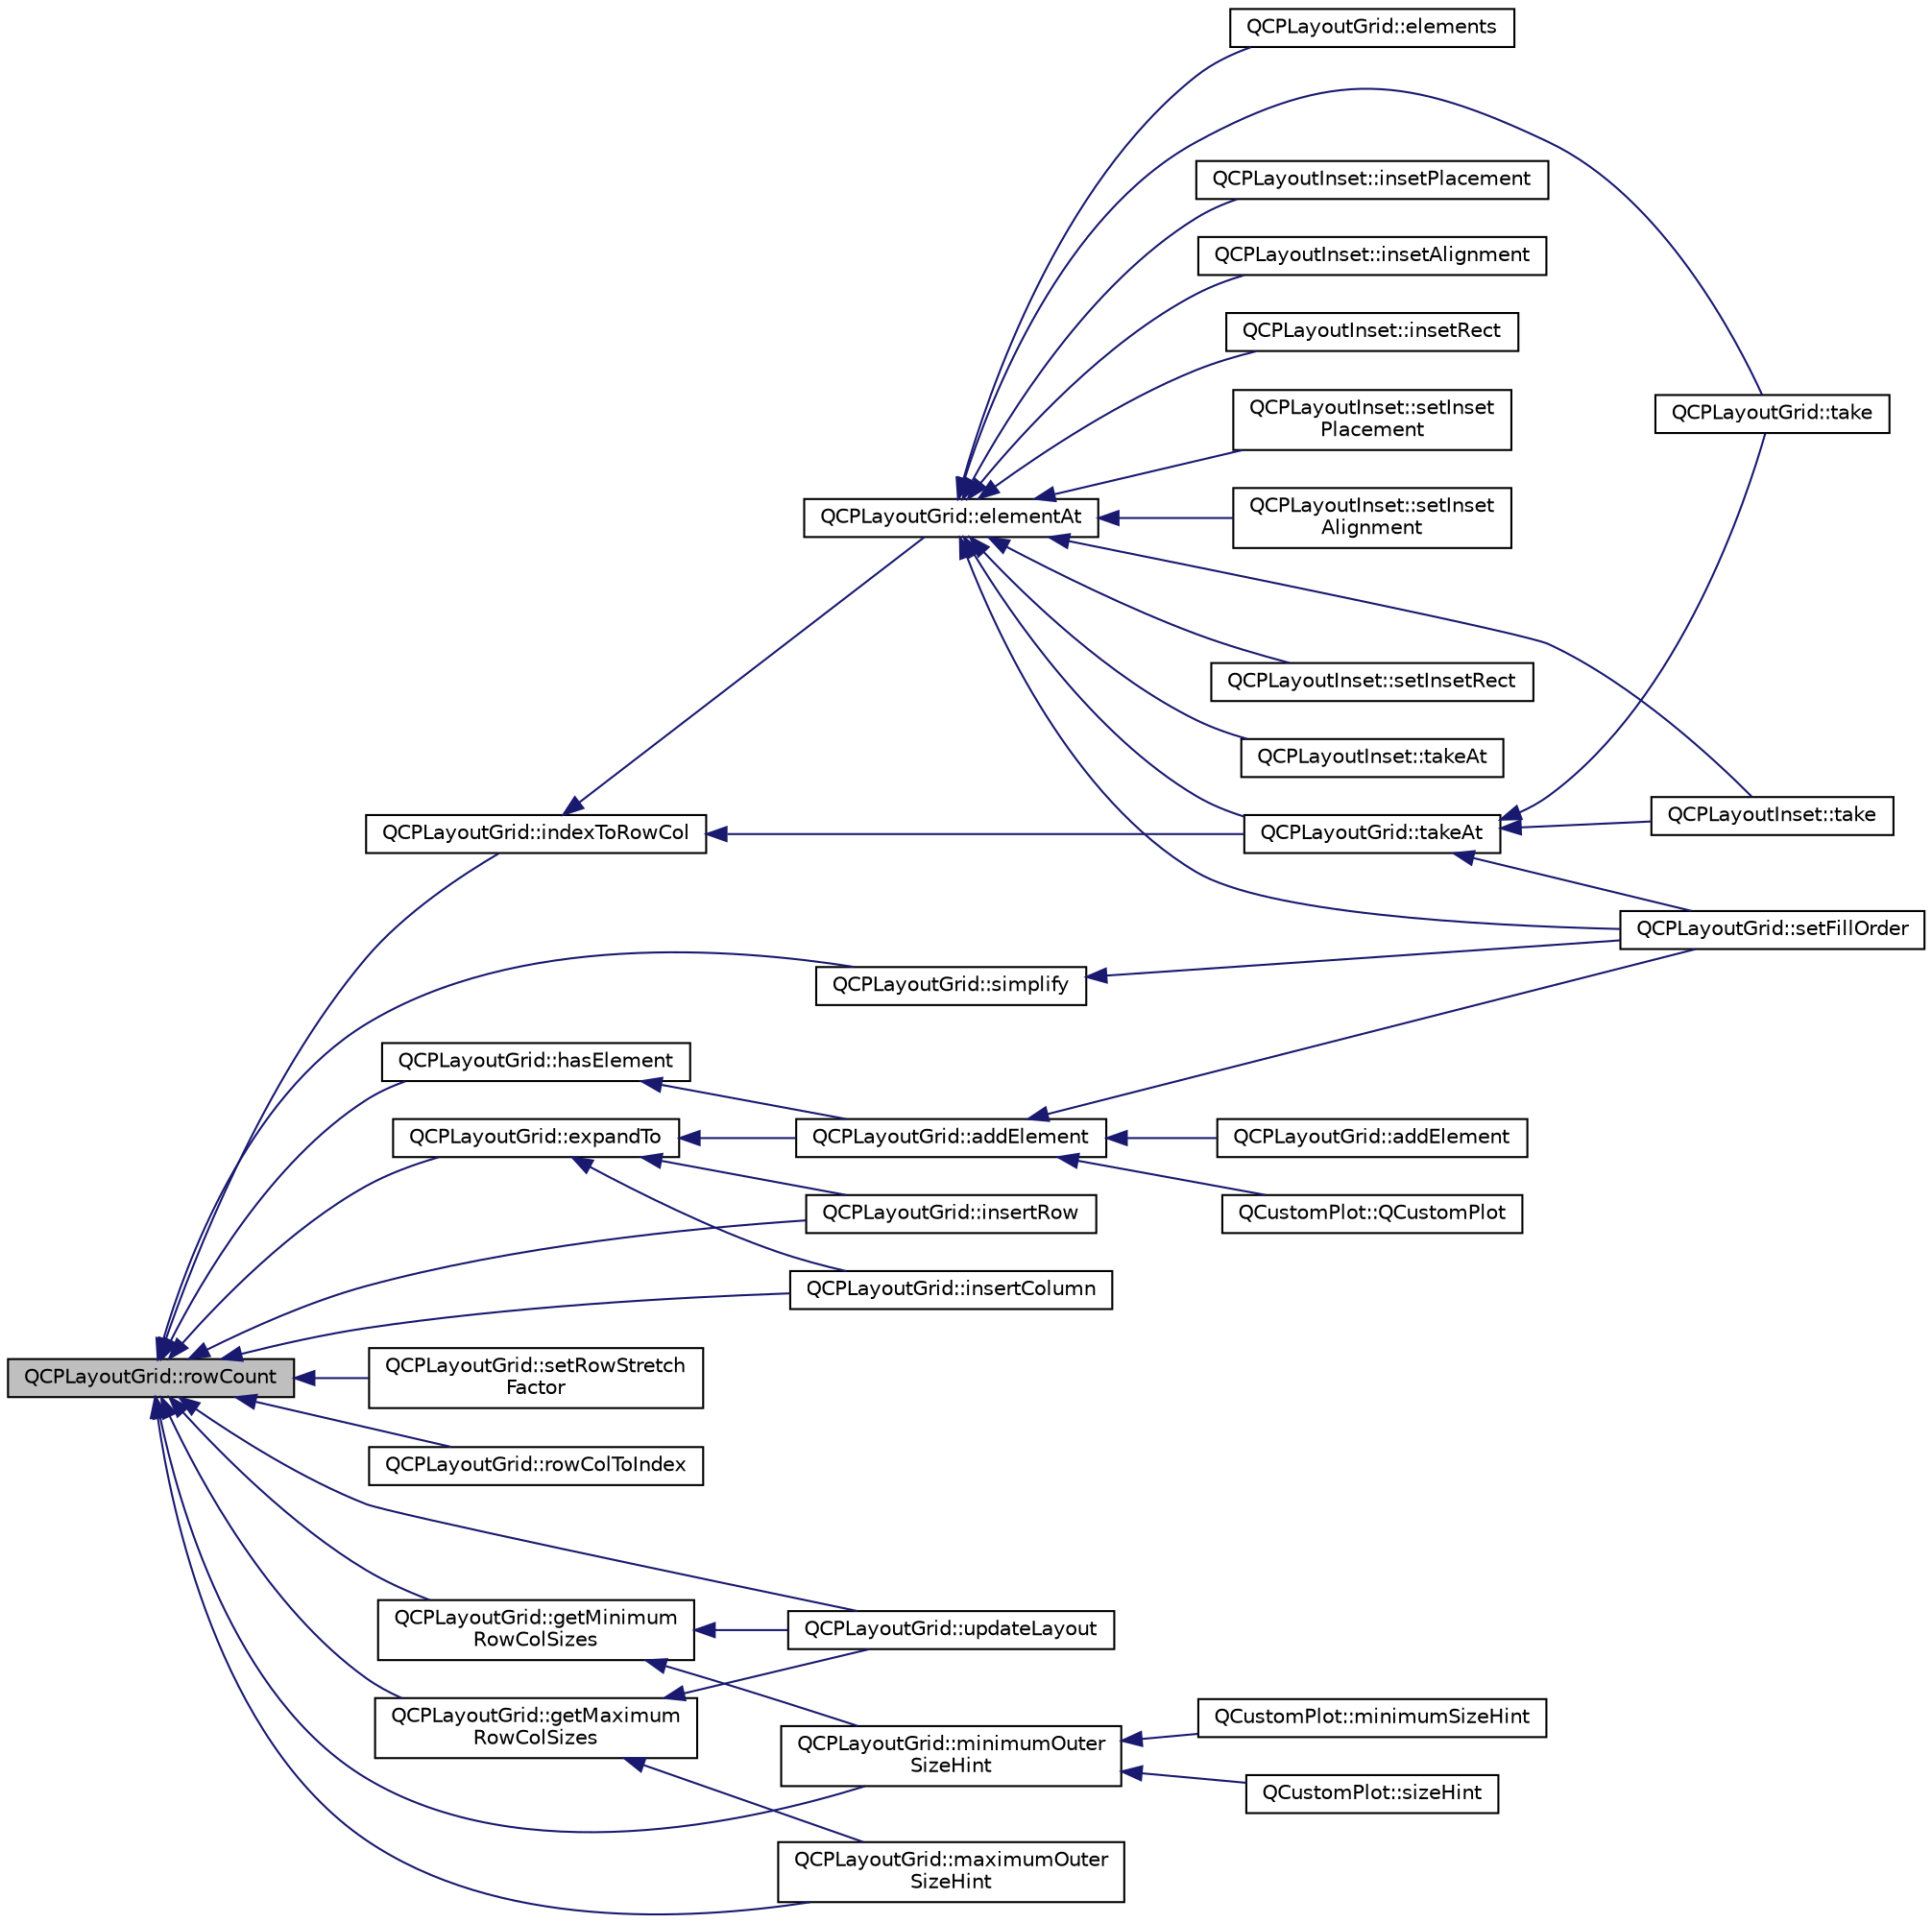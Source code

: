 digraph "QCPLayoutGrid::rowCount"
{
  edge [fontname="Helvetica",fontsize="10",labelfontname="Helvetica",labelfontsize="10"];
  node [fontname="Helvetica",fontsize="10",shape=record];
  rankdir="LR";
  Node226 [label="QCPLayoutGrid::rowCount",height=0.2,width=0.4,color="black", fillcolor="grey75", style="filled", fontcolor="black"];
  Node226 -> Node227 [dir="back",color="midnightblue",fontsize="10",style="solid",fontname="Helvetica"];
  Node227 [label="QCPLayoutGrid::hasElement",height=0.2,width=0.4,color="black", fillcolor="white", style="filled",URL="$class_q_c_p_layout_grid.html#ab0cf4f7edc9414a3bfaddac0f46dc0a0"];
  Node227 -> Node228 [dir="back",color="midnightblue",fontsize="10",style="solid",fontname="Helvetica"];
  Node228 [label="QCPLayoutGrid::addElement",height=0.2,width=0.4,color="black", fillcolor="white", style="filled",URL="$class_q_c_p_layout_grid.html#adff1a2ca691ed83d2d24a4cd1fe17012"];
  Node228 -> Node229 [dir="back",color="midnightblue",fontsize="10",style="solid",fontname="Helvetica"];
  Node229 [label="QCPLayoutGrid::addElement",height=0.2,width=0.4,color="black", fillcolor="white", style="filled",URL="$class_q_c_p_layout_grid.html#a4c44025dd25acd27e053cadfd448ad7b"];
  Node228 -> Node230 [dir="back",color="midnightblue",fontsize="10",style="solid",fontname="Helvetica"];
  Node230 [label="QCPLayoutGrid::setFillOrder",height=0.2,width=0.4,color="black", fillcolor="white", style="filled",URL="$class_q_c_p_layout_grid.html#affc2f3cfd22f28698c5b29b960d2a391"];
  Node228 -> Node231 [dir="back",color="midnightblue",fontsize="10",style="solid",fontname="Helvetica"];
  Node231 [label="QCustomPlot::QCustomPlot",height=0.2,width=0.4,color="black", fillcolor="white", style="filled",URL="$class_q_custom_plot.html#a45b99626558651a6428b83972b0b34b8"];
  Node226 -> Node232 [dir="back",color="midnightblue",fontsize="10",style="solid",fontname="Helvetica"];
  Node232 [label="QCPLayoutGrid::setRowStretch\lFactor",height=0.2,width=0.4,color="black", fillcolor="white", style="filled",URL="$class_q_c_p_layout_grid.html#a7b0273de5369bd93d942edbaf5b166ec"];
  Node226 -> Node233 [dir="back",color="midnightblue",fontsize="10",style="solid",fontname="Helvetica"];
  Node233 [label="QCPLayoutGrid::expandTo",height=0.2,width=0.4,color="black", fillcolor="white", style="filled",URL="$class_q_c_p_layout_grid.html#a886c0dcbabd51a45da399e044552b685"];
  Node233 -> Node228 [dir="back",color="midnightblue",fontsize="10",style="solid",fontname="Helvetica"];
  Node233 -> Node234 [dir="back",color="midnightblue",fontsize="10",style="solid",fontname="Helvetica"];
  Node234 [label="QCPLayoutGrid::insertRow",height=0.2,width=0.4,color="black", fillcolor="white", style="filled",URL="$class_q_c_p_layout_grid.html#a48af3dd7c3a653d9c3d7dd99bd02e838"];
  Node233 -> Node235 [dir="back",color="midnightblue",fontsize="10",style="solid",fontname="Helvetica"];
  Node235 [label="QCPLayoutGrid::insertColumn",height=0.2,width=0.4,color="black", fillcolor="white", style="filled",URL="$class_q_c_p_layout_grid.html#a1e880a321dbe8b43b471ccd764433dc4"];
  Node226 -> Node234 [dir="back",color="midnightblue",fontsize="10",style="solid",fontname="Helvetica"];
  Node226 -> Node235 [dir="back",color="midnightblue",fontsize="10",style="solid",fontname="Helvetica"];
  Node226 -> Node236 [dir="back",color="midnightblue",fontsize="10",style="solid",fontname="Helvetica"];
  Node236 [label="QCPLayoutGrid::rowColToIndex",height=0.2,width=0.4,color="black", fillcolor="white", style="filled",URL="$class_q_c_p_layout_grid.html#a682ba76f130810ffd294032a1bfbcfcb"];
  Node226 -> Node237 [dir="back",color="midnightblue",fontsize="10",style="solid",fontname="Helvetica"];
  Node237 [label="QCPLayoutGrid::indexToRowCol",height=0.2,width=0.4,color="black", fillcolor="white", style="filled",URL="$class_q_c_p_layout_grid.html#a577223db920e2acb34bc1091080c76d1"];
  Node237 -> Node238 [dir="back",color="midnightblue",fontsize="10",style="solid",fontname="Helvetica"];
  Node238 [label="QCPLayoutGrid::elementAt",height=0.2,width=0.4,color="black", fillcolor="white", style="filled",URL="$class_q_c_p_layout_grid.html#a4288f174082555f6bd92021bdedb75dc"];
  Node238 -> Node230 [dir="back",color="midnightblue",fontsize="10",style="solid",fontname="Helvetica"];
  Node238 -> Node239 [dir="back",color="midnightblue",fontsize="10",style="solid",fontname="Helvetica"];
  Node239 [label="QCPLayoutGrid::takeAt",height=0.2,width=0.4,color="black", fillcolor="white", style="filled",URL="$class_q_c_p_layout_grid.html#a17dd220234d1bbf8835abcc666384d45"];
  Node239 -> Node230 [dir="back",color="midnightblue",fontsize="10",style="solid",fontname="Helvetica"];
  Node239 -> Node240 [dir="back",color="midnightblue",fontsize="10",style="solid",fontname="Helvetica"];
  Node240 [label="QCPLayoutGrid::take",height=0.2,width=0.4,color="black", fillcolor="white", style="filled",URL="$class_q_c_p_layout_grid.html#aee961c2eb6cf8a85dcbc5a7d7b6c1a00"];
  Node239 -> Node241 [dir="back",color="midnightblue",fontsize="10",style="solid",fontname="Helvetica"];
  Node241 [label="QCPLayoutInset::take",height=0.2,width=0.4,color="black", fillcolor="white", style="filled",URL="$class_q_c_p_layout_inset.html#af7f13cc369f8190b5e7e17d5f39dfe1c"];
  Node238 -> Node240 [dir="back",color="midnightblue",fontsize="10",style="solid",fontname="Helvetica"];
  Node238 -> Node242 [dir="back",color="midnightblue",fontsize="10",style="solid",fontname="Helvetica"];
  Node242 [label="QCPLayoutGrid::elements",height=0.2,width=0.4,color="black", fillcolor="white", style="filled",URL="$class_q_c_p_layout_grid.html#a7d5b968b4cf57393e9e387976d91f8f7"];
  Node238 -> Node243 [dir="back",color="midnightblue",fontsize="10",style="solid",fontname="Helvetica"];
  Node243 [label="QCPLayoutInset::insetPlacement",height=0.2,width=0.4,color="black", fillcolor="white", style="filled",URL="$class_q_c_p_layout_inset.html#a6fcbd74ebbc45bfe64c604b2791aa57f"];
  Node238 -> Node244 [dir="back",color="midnightblue",fontsize="10",style="solid",fontname="Helvetica"];
  Node244 [label="QCPLayoutInset::insetAlignment",height=0.2,width=0.4,color="black", fillcolor="white", style="filled",URL="$class_q_c_p_layout_inset.html#a5b33b66f0abbb4a7cc2f8aa6c94cf7f8"];
  Node238 -> Node245 [dir="back",color="midnightblue",fontsize="10",style="solid",fontname="Helvetica"];
  Node245 [label="QCPLayoutInset::insetRect",height=0.2,width=0.4,color="black", fillcolor="white", style="filled",URL="$class_q_c_p_layout_inset.html#ab23099a46af17c31f4c40668f13c9de1"];
  Node238 -> Node246 [dir="back",color="midnightblue",fontsize="10",style="solid",fontname="Helvetica"];
  Node246 [label="QCPLayoutInset::setInset\lPlacement",height=0.2,width=0.4,color="black", fillcolor="white", style="filled",URL="$class_q_c_p_layout_inset.html#a63298830744d5d8c5345511c00fd2144"];
  Node238 -> Node247 [dir="back",color="midnightblue",fontsize="10",style="solid",fontname="Helvetica"];
  Node247 [label="QCPLayoutInset::setInset\lAlignment",height=0.2,width=0.4,color="black", fillcolor="white", style="filled",URL="$class_q_c_p_layout_inset.html#a62882a4f9ad58bb0f53da12fde022abe"];
  Node238 -> Node248 [dir="back",color="midnightblue",fontsize="10",style="solid",fontname="Helvetica"];
  Node248 [label="QCPLayoutInset::setInsetRect",height=0.2,width=0.4,color="black", fillcolor="white", style="filled",URL="$class_q_c_p_layout_inset.html#aa487c8378a6f9533567a2e6430099dc3"];
  Node238 -> Node249 [dir="back",color="midnightblue",fontsize="10",style="solid",fontname="Helvetica"];
  Node249 [label="QCPLayoutInset::takeAt",height=0.2,width=0.4,color="black", fillcolor="white", style="filled",URL="$class_q_c_p_layout_inset.html#abf2e8233f5b7051220907e62ded490a2"];
  Node238 -> Node241 [dir="back",color="midnightblue",fontsize="10",style="solid",fontname="Helvetica"];
  Node237 -> Node239 [dir="back",color="midnightblue",fontsize="10",style="solid",fontname="Helvetica"];
  Node226 -> Node250 [dir="back",color="midnightblue",fontsize="10",style="solid",fontname="Helvetica"];
  Node250 [label="QCPLayoutGrid::updateLayout",height=0.2,width=0.4,color="black", fillcolor="white", style="filled",URL="$class_q_c_p_layout_grid.html#a6cf43f14d3fa335fd8758561ccf1f78c"];
  Node226 -> Node251 [dir="back",color="midnightblue",fontsize="10",style="solid",fontname="Helvetica"];
  Node251 [label="QCPLayoutGrid::simplify",height=0.2,width=0.4,color="black", fillcolor="white", style="filled",URL="$class_q_c_p_layout_grid.html#a38621ca7aa633b6a9a88617df7f08672"];
  Node251 -> Node230 [dir="back",color="midnightblue",fontsize="10",style="solid",fontname="Helvetica"];
  Node226 -> Node252 [dir="back",color="midnightblue",fontsize="10",style="solid",fontname="Helvetica"];
  Node252 [label="QCPLayoutGrid::minimumOuter\lSizeHint",height=0.2,width=0.4,color="black", fillcolor="white", style="filled",URL="$class_q_c_p_layout_grid.html#a0438bc58b4d3894d01db95b08d4268df"];
  Node252 -> Node253 [dir="back",color="midnightblue",fontsize="10",style="solid",fontname="Helvetica"];
  Node253 [label="QCustomPlot::minimumSizeHint",height=0.2,width=0.4,color="black", fillcolor="white", style="filled",URL="$class_q_custom_plot.html#a968a01cd4077d63aecde1aef1db057fc"];
  Node252 -> Node254 [dir="back",color="midnightblue",fontsize="10",style="solid",fontname="Helvetica"];
  Node254 [label="QCustomPlot::sizeHint",height=0.2,width=0.4,color="black", fillcolor="white", style="filled",URL="$class_q_custom_plot.html#ac9d6fe101e082daf756903b11f6e6213"];
  Node226 -> Node255 [dir="back",color="midnightblue",fontsize="10",style="solid",fontname="Helvetica"];
  Node255 [label="QCPLayoutGrid::maximumOuter\lSizeHint",height=0.2,width=0.4,color="black", fillcolor="white", style="filled",URL="$class_q_c_p_layout_grid.html#a41ce0014c220d77b909e2ca937f0e599"];
  Node226 -> Node256 [dir="back",color="midnightblue",fontsize="10",style="solid",fontname="Helvetica"];
  Node256 [label="QCPLayoutGrid::getMinimum\lRowColSizes",height=0.2,width=0.4,color="black", fillcolor="white", style="filled",URL="$class_q_c_p_layout_grid.html#a4b9a251919936f127a63fc1b9911cd4e"];
  Node256 -> Node250 [dir="back",color="midnightblue",fontsize="10",style="solid",fontname="Helvetica"];
  Node256 -> Node252 [dir="back",color="midnightblue",fontsize="10",style="solid",fontname="Helvetica"];
  Node226 -> Node257 [dir="back",color="midnightblue",fontsize="10",style="solid",fontname="Helvetica"];
  Node257 [label="QCPLayoutGrid::getMaximum\lRowColSizes",height=0.2,width=0.4,color="black", fillcolor="white", style="filled",URL="$class_q_c_p_layout_grid.html#a9be77011ec5b5dfbe7fbda126659e1eb"];
  Node257 -> Node250 [dir="back",color="midnightblue",fontsize="10",style="solid",fontname="Helvetica"];
  Node257 -> Node255 [dir="back",color="midnightblue",fontsize="10",style="solid",fontname="Helvetica"];
}
